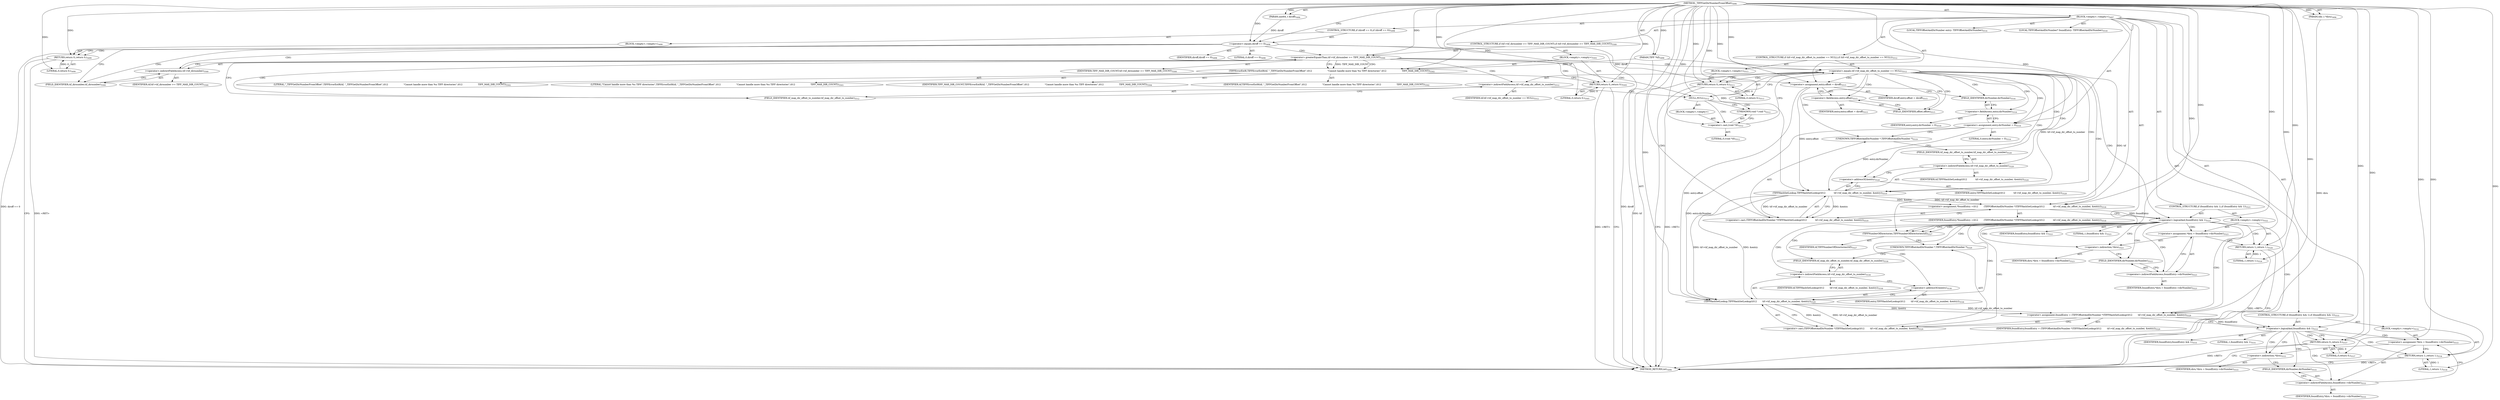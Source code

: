 digraph "_TIFFGetDirNumberFromOffset" {  
"92093" [label = <(METHOD,_TIFFGetDirNumberFromOffset)<SUB>5496</SUB>> ]
"92094" [label = <(PARAM,TIFF *tif)<SUB>5496</SUB>> ]
"92095" [label = <(PARAM,uint64_t diroff)<SUB>5496</SUB>> ]
"92096" [label = <(PARAM,tdir_t *dirn)<SUB>5496</SUB>> ]
"92097" [label = <(BLOCK,&lt;empty&gt;,&lt;empty&gt;)<SUB>5497</SUB>> ]
"92098" [label = <(CONTROL_STRUCTURE,if (diroff == 0),if (diroff == 0))<SUB>5498</SUB>> ]
"92099" [label = <(&lt;operator&gt;.equals,diroff == 0)<SUB>5498</SUB>> ]
"92100" [label = <(IDENTIFIER,diroff,diroff == 0)<SUB>5498</SUB>> ]
"92101" [label = <(LITERAL,0,diroff == 0)<SUB>5498</SUB>> ]
"92102" [label = <(BLOCK,&lt;empty&gt;,&lt;empty&gt;)<SUB>5499</SUB>> ]
"92103" [label = <(RETURN,return 0;,return 0;)<SUB>5499</SUB>> ]
"92104" [label = <(LITERAL,0,return 0;)<SUB>5499</SUB>> ]
"92105" [label = <(CONTROL_STRUCTURE,if (tif-&gt;tif_dirnumber &gt;= TIFF_MAX_DIR_COUNT),if (tif-&gt;tif_dirnumber &gt;= TIFF_MAX_DIR_COUNT))<SUB>5500</SUB>> ]
"92106" [label = <(&lt;operator&gt;.greaterEqualsThan,tif-&gt;tif_dirnumber &gt;= TIFF_MAX_DIR_COUNT)<SUB>5500</SUB>> ]
"92107" [label = <(&lt;operator&gt;.indirectFieldAccess,tif-&gt;tif_dirnumber)<SUB>5500</SUB>> ]
"92108" [label = <(IDENTIFIER,tif,tif-&gt;tif_dirnumber &gt;= TIFF_MAX_DIR_COUNT)<SUB>5500</SUB>> ]
"92109" [label = <(FIELD_IDENTIFIER,tif_dirnumber,tif_dirnumber)<SUB>5500</SUB>> ]
"92110" [label = <(IDENTIFIER,TIFF_MAX_DIR_COUNT,tif-&gt;tif_dirnumber &gt;= TIFF_MAX_DIR_COUNT)<SUB>5500</SUB>> ]
"92111" [label = <(BLOCK,&lt;empty&gt;,&lt;empty&gt;)<SUB>5501</SUB>> ]
"92112" [label = <(TIFFErrorExtR,TIFFErrorExtR(tif, &quot;_TIFFGetDirNumberFromOffset&quot;,\012                      &quot;Cannot handle more than %u TIFF directories&quot;,\012                      TIFF_MAX_DIR_COUNT))<SUB>5502</SUB>> ]
"92113" [label = <(IDENTIFIER,tif,TIFFErrorExtR(tif, &quot;_TIFFGetDirNumberFromOffset&quot;,\012                      &quot;Cannot handle more than %u TIFF directories&quot;,\012                      TIFF_MAX_DIR_COUNT))<SUB>5502</SUB>> ]
"92114" [label = <(LITERAL,&quot;_TIFFGetDirNumberFromOffset&quot;,TIFFErrorExtR(tif, &quot;_TIFFGetDirNumberFromOffset&quot;,\012                      &quot;Cannot handle more than %u TIFF directories&quot;,\012                      TIFF_MAX_DIR_COUNT))<SUB>5502</SUB>> ]
"92115" [label = <(LITERAL,&quot;Cannot handle more than %u TIFF directories&quot;,TIFFErrorExtR(tif, &quot;_TIFFGetDirNumberFromOffset&quot;,\012                      &quot;Cannot handle more than %u TIFF directories&quot;,\012                      TIFF_MAX_DIR_COUNT))<SUB>5503</SUB>> ]
"92116" [label = <(IDENTIFIER,TIFF_MAX_DIR_COUNT,TIFFErrorExtR(tif, &quot;_TIFFGetDirNumberFromOffset&quot;,\012                      &quot;Cannot handle more than %u TIFF directories&quot;,\012                      TIFF_MAX_DIR_COUNT))<SUB>5504</SUB>> ]
"92117" [label = <(RETURN,return 0;,return 0;)<SUB>5505</SUB>> ]
"92118" [label = <(LITERAL,0,return 0;)<SUB>5505</SUB>> ]
"92119" [label = <(CONTROL_STRUCTURE,if (tif-&gt;tif_map_dir_offset_to_number == NULL),if (tif-&gt;tif_map_dir_offset_to_number == NULL))<SUB>5512</SUB>> ]
"92120" [label = <(&lt;operator&gt;.equals,tif-&gt;tif_map_dir_offset_to_number == NULL)<SUB>5512</SUB>> ]
"92121" [label = <(&lt;operator&gt;.indirectFieldAccess,tif-&gt;tif_map_dir_offset_to_number)<SUB>5512</SUB>> ]
"92122" [label = <(IDENTIFIER,tif,tif-&gt;tif_map_dir_offset_to_number == NULL)<SUB>5512</SUB>> ]
"92123" [label = <(FIELD_IDENTIFIER,tif_map_dir_offset_to_number,tif_map_dir_offset_to_number)<SUB>5512</SUB>> ]
"92124" [label = <(NULL,NULL)<SUB>5512</SUB>> ]
"92125" [label = <(BLOCK,&lt;empty&gt;,&lt;empty&gt;)> ]
"92126" [label = <(&lt;operator&gt;.cast,(void *)0)<SUB>5512</SUB>> ]
"92127" [label = <(UNKNOWN,void *,void *)<SUB>5512</SUB>> ]
"92128" [label = <(LITERAL,0,(void *)0)<SUB>5512</SUB>> ]
"92129" [label = <(BLOCK,&lt;empty&gt;,&lt;empty&gt;)<SUB>5513</SUB>> ]
"92130" [label = <(RETURN,return 0;,return 0;)<SUB>5513</SUB>> ]
"92131" [label = <(LITERAL,0,return 0;)<SUB>5513</SUB>> ]
"92132" [label = <(LOCAL,TIFFOffsetAndDirNumber entry: TIFFOffsetAndDirNumber)<SUB>5514</SUB>> ]
"92133" [label = <(&lt;operator&gt;.assignment,entry.offset = diroff)<SUB>5515</SUB>> ]
"92134" [label = <(&lt;operator&gt;.fieldAccess,entry.offset)<SUB>5515</SUB>> ]
"92135" [label = <(IDENTIFIER,entry,entry.offset = diroff)<SUB>5515</SUB>> ]
"92136" [label = <(FIELD_IDENTIFIER,offset,offset)<SUB>5515</SUB>> ]
"92137" [label = <(IDENTIFIER,diroff,entry.offset = diroff)<SUB>5515</SUB>> ]
"92138" [label = <(&lt;operator&gt;.assignment,entry.dirNumber = 0)<SUB>5516</SUB>> ]
"92139" [label = <(&lt;operator&gt;.fieldAccess,entry.dirNumber)<SUB>5516</SUB>> ]
"92140" [label = <(IDENTIFIER,entry,entry.dirNumber = 0)<SUB>5516</SUB>> ]
"92141" [label = <(FIELD_IDENTIFIER,dirNumber,dirNumber)<SUB>5516</SUB>> ]
"92142" [label = <(LITERAL,0,entry.dirNumber = 0)<SUB>5516</SUB>> ]
"92143" [label = <(LOCAL,TIFFOffsetAndDirNumber* foundEntry: TIFFOffsetAndDirNumber)<SUB>5518</SUB>> ]
"92144" [label = <(&lt;operator&gt;.assignment,*foundEntry =\012        (TIFFOffsetAndDirNumber *)TIFFHashSetLookup(\012            tif-&gt;tif_map_dir_offset_to_number, &amp;entry))<SUB>5518</SUB>> ]
"92145" [label = <(IDENTIFIER,foundEntry,*foundEntry =\012        (TIFFOffsetAndDirNumber *)TIFFHashSetLookup(\012            tif-&gt;tif_map_dir_offset_to_number, &amp;entry))<SUB>5518</SUB>> ]
"92146" [label = <(&lt;operator&gt;.cast,(TIFFOffsetAndDirNumber *)TIFFHashSetLookup(\012            tif-&gt;tif_map_dir_offset_to_number, &amp;entry))<SUB>5519</SUB>> ]
"92147" [label = <(UNKNOWN,TIFFOffsetAndDirNumber *,TIFFOffsetAndDirNumber *)<SUB>5519</SUB>> ]
"92148" [label = <(TIFFHashSetLookup,TIFFHashSetLookup(\012            tif-&gt;tif_map_dir_offset_to_number, &amp;entry))<SUB>5519</SUB>> ]
"92149" [label = <(&lt;operator&gt;.indirectFieldAccess,tif-&gt;tif_map_dir_offset_to_number)<SUB>5520</SUB>> ]
"92150" [label = <(IDENTIFIER,tif,TIFFHashSetLookup(\012            tif-&gt;tif_map_dir_offset_to_number, &amp;entry))<SUB>5520</SUB>> ]
"92151" [label = <(FIELD_IDENTIFIER,tif_map_dir_offset_to_number,tif_map_dir_offset_to_number)<SUB>5520</SUB>> ]
"92152" [label = <(&lt;operator&gt;.addressOf,&amp;entry)<SUB>5520</SUB>> ]
"92153" [label = <(IDENTIFIER,entry,TIFFHashSetLookup(\012            tif-&gt;tif_map_dir_offset_to_number, &amp;entry))<SUB>5520</SUB>> ]
"92154" [label = <(CONTROL_STRUCTURE,if (foundEntry &amp;&amp; 1),if (foundEntry &amp;&amp; 1))<SUB>5521</SUB>> ]
"92155" [label = <(&lt;operator&gt;.logicalAnd,foundEntry &amp;&amp; 1)<SUB>5521</SUB>> ]
"92156" [label = <(IDENTIFIER,foundEntry,foundEntry &amp;&amp; 1)<SUB>5521</SUB>> ]
"92157" [label = <(LITERAL,1,foundEntry &amp;&amp; 1)<SUB>5521</SUB>> ]
"92158" [label = <(BLOCK,&lt;empty&gt;,&lt;empty&gt;)<SUB>5522</SUB>> ]
"92159" [label = <(&lt;operator&gt;.assignment,*dirn = foundEntry-&gt;dirNumber)<SUB>5523</SUB>> ]
"92160" [label = <(&lt;operator&gt;.indirection,*dirn)<SUB>5523</SUB>> ]
"92161" [label = <(IDENTIFIER,dirn,*dirn = foundEntry-&gt;dirNumber)<SUB>5523</SUB>> ]
"92162" [label = <(&lt;operator&gt;.indirectFieldAccess,foundEntry-&gt;dirNumber)<SUB>5523</SUB>> ]
"92163" [label = <(IDENTIFIER,foundEntry,*dirn = foundEntry-&gt;dirNumber)<SUB>5523</SUB>> ]
"92164" [label = <(FIELD_IDENTIFIER,dirNumber,dirNumber)<SUB>5523</SUB>> ]
"92165" [label = <(RETURN,return 1;,return 1;)<SUB>5524</SUB>> ]
"92166" [label = <(LITERAL,1,return 1;)<SUB>5524</SUB>> ]
"92167" [label = <(TIFFNumberOfDirectories,TIFFNumberOfDirectories(tif))<SUB>5527</SUB>> ]
"92168" [label = <(IDENTIFIER,tif,TIFFNumberOfDirectories(tif))<SUB>5527</SUB>> ]
"92169" [label = <(&lt;operator&gt;.assignment,foundEntry = (TIFFOffsetAndDirNumber *)TIFFHashSetLookup(\012        tif-&gt;tif_map_dir_offset_to_number, &amp;entry))<SUB>5529</SUB>> ]
"92170" [label = <(IDENTIFIER,foundEntry,foundEntry = (TIFFOffsetAndDirNumber *)TIFFHashSetLookup(\012        tif-&gt;tif_map_dir_offset_to_number, &amp;entry))<SUB>5529</SUB>> ]
"92171" [label = <(&lt;operator&gt;.cast,(TIFFOffsetAndDirNumber *)TIFFHashSetLookup(\012        tif-&gt;tif_map_dir_offset_to_number, &amp;entry))<SUB>5529</SUB>> ]
"92172" [label = <(UNKNOWN,TIFFOffsetAndDirNumber *,TIFFOffsetAndDirNumber *)<SUB>5529</SUB>> ]
"92173" [label = <(TIFFHashSetLookup,TIFFHashSetLookup(\012        tif-&gt;tif_map_dir_offset_to_number, &amp;entry))<SUB>5529</SUB>> ]
"92174" [label = <(&lt;operator&gt;.indirectFieldAccess,tif-&gt;tif_map_dir_offset_to_number)<SUB>5530</SUB>> ]
"92175" [label = <(IDENTIFIER,tif,TIFFHashSetLookup(\012        tif-&gt;tif_map_dir_offset_to_number, &amp;entry))<SUB>5530</SUB>> ]
"92176" [label = <(FIELD_IDENTIFIER,tif_map_dir_offset_to_number,tif_map_dir_offset_to_number)<SUB>5530</SUB>> ]
"92177" [label = <(&lt;operator&gt;.addressOf,&amp;entry)<SUB>5530</SUB>> ]
"92178" [label = <(IDENTIFIER,entry,TIFFHashSetLookup(\012        tif-&gt;tif_map_dir_offset_to_number, &amp;entry))<SUB>5530</SUB>> ]
"92179" [label = <(CONTROL_STRUCTURE,if (foundEntry &amp;&amp; 1),if (foundEntry &amp;&amp; 1))<SUB>5531</SUB>> ]
"92180" [label = <(&lt;operator&gt;.logicalAnd,foundEntry &amp;&amp; 1)<SUB>5531</SUB>> ]
"92181" [label = <(IDENTIFIER,foundEntry,foundEntry &amp;&amp; 1)<SUB>5531</SUB>> ]
"92182" [label = <(LITERAL,1,foundEntry &amp;&amp; 1)<SUB>5531</SUB>> ]
"92183" [label = <(BLOCK,&lt;empty&gt;,&lt;empty&gt;)<SUB>5532</SUB>> ]
"92184" [label = <(&lt;operator&gt;.assignment,*dirn = foundEntry-&gt;dirNumber)<SUB>5533</SUB>> ]
"92185" [label = <(&lt;operator&gt;.indirection,*dirn)<SUB>5533</SUB>> ]
"92186" [label = <(IDENTIFIER,dirn,*dirn = foundEntry-&gt;dirNumber)<SUB>5533</SUB>> ]
"92187" [label = <(&lt;operator&gt;.indirectFieldAccess,foundEntry-&gt;dirNumber)<SUB>5533</SUB>> ]
"92188" [label = <(IDENTIFIER,foundEntry,*dirn = foundEntry-&gt;dirNumber)<SUB>5533</SUB>> ]
"92189" [label = <(FIELD_IDENTIFIER,dirNumber,dirNumber)<SUB>5533</SUB>> ]
"92190" [label = <(RETURN,return 1;,return 1;)<SUB>5534</SUB>> ]
"92191" [label = <(LITERAL,1,return 1;)<SUB>5534</SUB>> ]
"92192" [label = <(RETURN,return 0;,return 0;)<SUB>5537</SUB>> ]
"92193" [label = <(LITERAL,0,return 0;)<SUB>5537</SUB>> ]
"92194" [label = <(METHOD_RETURN,int)<SUB>5496</SUB>> ]
  "92093" -> "92094"  [ label = "AST: "] 
  "92093" -> "92095"  [ label = "AST: "] 
  "92093" -> "92096"  [ label = "AST: "] 
  "92093" -> "92097"  [ label = "AST: "] 
  "92093" -> "92194"  [ label = "AST: "] 
  "92097" -> "92098"  [ label = "AST: "] 
  "92097" -> "92105"  [ label = "AST: "] 
  "92097" -> "92119"  [ label = "AST: "] 
  "92097" -> "92132"  [ label = "AST: "] 
  "92097" -> "92133"  [ label = "AST: "] 
  "92097" -> "92138"  [ label = "AST: "] 
  "92097" -> "92143"  [ label = "AST: "] 
  "92097" -> "92144"  [ label = "AST: "] 
  "92097" -> "92154"  [ label = "AST: "] 
  "92097" -> "92167"  [ label = "AST: "] 
  "92097" -> "92169"  [ label = "AST: "] 
  "92097" -> "92179"  [ label = "AST: "] 
  "92097" -> "92192"  [ label = "AST: "] 
  "92098" -> "92099"  [ label = "AST: "] 
  "92098" -> "92102"  [ label = "AST: "] 
  "92099" -> "92100"  [ label = "AST: "] 
  "92099" -> "92101"  [ label = "AST: "] 
  "92102" -> "92103"  [ label = "AST: "] 
  "92103" -> "92104"  [ label = "AST: "] 
  "92105" -> "92106"  [ label = "AST: "] 
  "92105" -> "92111"  [ label = "AST: "] 
  "92106" -> "92107"  [ label = "AST: "] 
  "92106" -> "92110"  [ label = "AST: "] 
  "92107" -> "92108"  [ label = "AST: "] 
  "92107" -> "92109"  [ label = "AST: "] 
  "92111" -> "92112"  [ label = "AST: "] 
  "92111" -> "92117"  [ label = "AST: "] 
  "92112" -> "92113"  [ label = "AST: "] 
  "92112" -> "92114"  [ label = "AST: "] 
  "92112" -> "92115"  [ label = "AST: "] 
  "92112" -> "92116"  [ label = "AST: "] 
  "92117" -> "92118"  [ label = "AST: "] 
  "92119" -> "92120"  [ label = "AST: "] 
  "92119" -> "92129"  [ label = "AST: "] 
  "92120" -> "92121"  [ label = "AST: "] 
  "92120" -> "92124"  [ label = "AST: "] 
  "92121" -> "92122"  [ label = "AST: "] 
  "92121" -> "92123"  [ label = "AST: "] 
  "92124" -> "92125"  [ label = "AST: "] 
  "92125" -> "92126"  [ label = "AST: "] 
  "92126" -> "92127"  [ label = "AST: "] 
  "92126" -> "92128"  [ label = "AST: "] 
  "92129" -> "92130"  [ label = "AST: "] 
  "92130" -> "92131"  [ label = "AST: "] 
  "92133" -> "92134"  [ label = "AST: "] 
  "92133" -> "92137"  [ label = "AST: "] 
  "92134" -> "92135"  [ label = "AST: "] 
  "92134" -> "92136"  [ label = "AST: "] 
  "92138" -> "92139"  [ label = "AST: "] 
  "92138" -> "92142"  [ label = "AST: "] 
  "92139" -> "92140"  [ label = "AST: "] 
  "92139" -> "92141"  [ label = "AST: "] 
  "92144" -> "92145"  [ label = "AST: "] 
  "92144" -> "92146"  [ label = "AST: "] 
  "92146" -> "92147"  [ label = "AST: "] 
  "92146" -> "92148"  [ label = "AST: "] 
  "92148" -> "92149"  [ label = "AST: "] 
  "92148" -> "92152"  [ label = "AST: "] 
  "92149" -> "92150"  [ label = "AST: "] 
  "92149" -> "92151"  [ label = "AST: "] 
  "92152" -> "92153"  [ label = "AST: "] 
  "92154" -> "92155"  [ label = "AST: "] 
  "92154" -> "92158"  [ label = "AST: "] 
  "92155" -> "92156"  [ label = "AST: "] 
  "92155" -> "92157"  [ label = "AST: "] 
  "92158" -> "92159"  [ label = "AST: "] 
  "92158" -> "92165"  [ label = "AST: "] 
  "92159" -> "92160"  [ label = "AST: "] 
  "92159" -> "92162"  [ label = "AST: "] 
  "92160" -> "92161"  [ label = "AST: "] 
  "92162" -> "92163"  [ label = "AST: "] 
  "92162" -> "92164"  [ label = "AST: "] 
  "92165" -> "92166"  [ label = "AST: "] 
  "92167" -> "92168"  [ label = "AST: "] 
  "92169" -> "92170"  [ label = "AST: "] 
  "92169" -> "92171"  [ label = "AST: "] 
  "92171" -> "92172"  [ label = "AST: "] 
  "92171" -> "92173"  [ label = "AST: "] 
  "92173" -> "92174"  [ label = "AST: "] 
  "92173" -> "92177"  [ label = "AST: "] 
  "92174" -> "92175"  [ label = "AST: "] 
  "92174" -> "92176"  [ label = "AST: "] 
  "92177" -> "92178"  [ label = "AST: "] 
  "92179" -> "92180"  [ label = "AST: "] 
  "92179" -> "92183"  [ label = "AST: "] 
  "92180" -> "92181"  [ label = "AST: "] 
  "92180" -> "92182"  [ label = "AST: "] 
  "92183" -> "92184"  [ label = "AST: "] 
  "92183" -> "92190"  [ label = "AST: "] 
  "92184" -> "92185"  [ label = "AST: "] 
  "92184" -> "92187"  [ label = "AST: "] 
  "92185" -> "92186"  [ label = "AST: "] 
  "92187" -> "92188"  [ label = "AST: "] 
  "92187" -> "92189"  [ label = "AST: "] 
  "92190" -> "92191"  [ label = "AST: "] 
  "92192" -> "92193"  [ label = "AST: "] 
  "92133" -> "92141"  [ label = "CFG: "] 
  "92138" -> "92147"  [ label = "CFG: "] 
  "92144" -> "92155"  [ label = "CFG: "] 
  "92167" -> "92172"  [ label = "CFG: "] 
  "92169" -> "92180"  [ label = "CFG: "] 
  "92192" -> "92194"  [ label = "CFG: "] 
  "92099" -> "92103"  [ label = "CFG: "] 
  "92099" -> "92109"  [ label = "CFG: "] 
  "92106" -> "92112"  [ label = "CFG: "] 
  "92106" -> "92123"  [ label = "CFG: "] 
  "92120" -> "92130"  [ label = "CFG: "] 
  "92120" -> "92136"  [ label = "CFG: "] 
  "92134" -> "92133"  [ label = "CFG: "] 
  "92139" -> "92138"  [ label = "CFG: "] 
  "92146" -> "92144"  [ label = "CFG: "] 
  "92155" -> "92160"  [ label = "CFG: "] 
  "92155" -> "92167"  [ label = "CFG: "] 
  "92171" -> "92169"  [ label = "CFG: "] 
  "92180" -> "92185"  [ label = "CFG: "] 
  "92180" -> "92192"  [ label = "CFG: "] 
  "92103" -> "92194"  [ label = "CFG: "] 
  "92107" -> "92106"  [ label = "CFG: "] 
  "92112" -> "92117"  [ label = "CFG: "] 
  "92117" -> "92194"  [ label = "CFG: "] 
  "92121" -> "92124"  [ label = "CFG: "] 
  "92124" -> "92127"  [ label = "CFG: "] 
  "92124" -> "92120"  [ label = "CFG: "] 
  "92130" -> "92194"  [ label = "CFG: "] 
  "92136" -> "92134"  [ label = "CFG: "] 
  "92141" -> "92139"  [ label = "CFG: "] 
  "92147" -> "92151"  [ label = "CFG: "] 
  "92148" -> "92146"  [ label = "CFG: "] 
  "92159" -> "92165"  [ label = "CFG: "] 
  "92165" -> "92194"  [ label = "CFG: "] 
  "92172" -> "92176"  [ label = "CFG: "] 
  "92173" -> "92171"  [ label = "CFG: "] 
  "92184" -> "92190"  [ label = "CFG: "] 
  "92190" -> "92194"  [ label = "CFG: "] 
  "92109" -> "92107"  [ label = "CFG: "] 
  "92123" -> "92121"  [ label = "CFG: "] 
  "92149" -> "92152"  [ label = "CFG: "] 
  "92152" -> "92148"  [ label = "CFG: "] 
  "92160" -> "92164"  [ label = "CFG: "] 
  "92162" -> "92159"  [ label = "CFG: "] 
  "92174" -> "92177"  [ label = "CFG: "] 
  "92177" -> "92173"  [ label = "CFG: "] 
  "92185" -> "92189"  [ label = "CFG: "] 
  "92187" -> "92184"  [ label = "CFG: "] 
  "92126" -> "92120"  [ label = "CFG: "] 
  "92151" -> "92149"  [ label = "CFG: "] 
  "92164" -> "92162"  [ label = "CFG: "] 
  "92176" -> "92174"  [ label = "CFG: "] 
  "92189" -> "92187"  [ label = "CFG: "] 
  "92127" -> "92126"  [ label = "CFG: "] 
  "92093" -> "92099"  [ label = "CFG: "] 
  "92103" -> "92194"  [ label = "DDG: &lt;RET&gt;"] 
  "92190" -> "92194"  [ label = "DDG: &lt;RET&gt;"] 
  "92165" -> "92194"  [ label = "DDG: &lt;RET&gt;"] 
  "92130" -> "92194"  [ label = "DDG: &lt;RET&gt;"] 
  "92192" -> "92194"  [ label = "DDG: &lt;RET&gt;"] 
  "92117" -> "92194"  [ label = "DDG: &lt;RET&gt;"] 
  "92094" -> "92194"  [ label = "DDG: tif"] 
  "92096" -> "92194"  [ label = "DDG: dirn"] 
  "92099" -> "92194"  [ label = "DDG: diroff"] 
  "92099" -> "92194"  [ label = "DDG: diroff == 0"] 
  "92093" -> "92094"  [ label = "DDG: "] 
  "92093" -> "92095"  [ label = "DDG: "] 
  "92093" -> "92096"  [ label = "DDG: "] 
  "92099" -> "92133"  [ label = "DDG: diroff"] 
  "92093" -> "92133"  [ label = "DDG: "] 
  "92093" -> "92138"  [ label = "DDG: "] 
  "92148" -> "92144"  [ label = "DDG: tif-&gt;tif_map_dir_offset_to_number"] 
  "92148" -> "92144"  [ label = "DDG: &amp;entry"] 
  "92173" -> "92169"  [ label = "DDG: tif-&gt;tif_map_dir_offset_to_number"] 
  "92173" -> "92169"  [ label = "DDG: &amp;entry"] 
  "92193" -> "92192"  [ label = "DDG: 0"] 
  "92093" -> "92192"  [ label = "DDG: "] 
  "92093" -> "92144"  [ label = "DDG: "] 
  "92094" -> "92167"  [ label = "DDG: tif"] 
  "92093" -> "92167"  [ label = "DDG: "] 
  "92093" -> "92169"  [ label = "DDG: "] 
  "92093" -> "92193"  [ label = "DDG: "] 
  "92095" -> "92099"  [ label = "DDG: diroff"] 
  "92093" -> "92099"  [ label = "DDG: "] 
  "92104" -> "92103"  [ label = "DDG: 0"] 
  "92093" -> "92103"  [ label = "DDG: "] 
  "92093" -> "92106"  [ label = "DDG: "] 
  "92118" -> "92117"  [ label = "DDG: 0"] 
  "92093" -> "92117"  [ label = "DDG: "] 
  "92093" -> "92120"  [ label = "DDG: "] 
  "92131" -> "92130"  [ label = "DDG: 0"] 
  "92093" -> "92130"  [ label = "DDG: "] 
  "92148" -> "92146"  [ label = "DDG: tif-&gt;tif_map_dir_offset_to_number"] 
  "92148" -> "92146"  [ label = "DDG: &amp;entry"] 
  "92144" -> "92155"  [ label = "DDG: foundEntry"] 
  "92093" -> "92155"  [ label = "DDG: "] 
  "92166" -> "92165"  [ label = "DDG: 1"] 
  "92093" -> "92165"  [ label = "DDG: "] 
  "92173" -> "92171"  [ label = "DDG: tif-&gt;tif_map_dir_offset_to_number"] 
  "92173" -> "92171"  [ label = "DDG: &amp;entry"] 
  "92169" -> "92180"  [ label = "DDG: foundEntry"] 
  "92093" -> "92180"  [ label = "DDG: "] 
  "92191" -> "92190"  [ label = "DDG: 1"] 
  "92093" -> "92190"  [ label = "DDG: "] 
  "92093" -> "92104"  [ label = "DDG: "] 
  "92094" -> "92112"  [ label = "DDG: tif"] 
  "92093" -> "92112"  [ label = "DDG: "] 
  "92106" -> "92112"  [ label = "DDG: TIFF_MAX_DIR_COUNT"] 
  "92093" -> "92118"  [ label = "DDG: "] 
  "92093" -> "92131"  [ label = "DDG: "] 
  "92120" -> "92148"  [ label = "DDG: tif-&gt;tif_map_dir_offset_to_number"] 
  "92133" -> "92148"  [ label = "DDG: entry.offset"] 
  "92138" -> "92148"  [ label = "DDG: entry.dirNumber"] 
  "92093" -> "92148"  [ label = "DDG: "] 
  "92093" -> "92166"  [ label = "DDG: "] 
  "92148" -> "92173"  [ label = "DDG: tif-&gt;tif_map_dir_offset_to_number"] 
  "92148" -> "92173"  [ label = "DDG: &amp;entry"] 
  "92133" -> "92173"  [ label = "DDG: entry.offset"] 
  "92138" -> "92173"  [ label = "DDG: entry.dirNumber"] 
  "92093" -> "92173"  [ label = "DDG: "] 
  "92093" -> "92191"  [ label = "DDG: "] 
  "92093" -> "92126"  [ label = "DDG: "] 
  "92099" -> "92107"  [ label = "CDG: "] 
  "92099" -> "92106"  [ label = "CDG: "] 
  "92099" -> "92109"  [ label = "CDG: "] 
  "92099" -> "92103"  [ label = "CDG: "] 
  "92106" -> "92112"  [ label = "CDG: "] 
  "92106" -> "92120"  [ label = "CDG: "] 
  "92106" -> "92124"  [ label = "CDG: "] 
  "92106" -> "92123"  [ label = "CDG: "] 
  "92106" -> "92121"  [ label = "CDG: "] 
  "92106" -> "92117"  [ label = "CDG: "] 
  "92120" -> "92146"  [ label = "CDG: "] 
  "92120" -> "92144"  [ label = "CDG: "] 
  "92120" -> "92152"  [ label = "CDG: "] 
  "92120" -> "92139"  [ label = "CDG: "] 
  "92120" -> "92148"  [ label = "CDG: "] 
  "92120" -> "92130"  [ label = "CDG: "] 
  "92120" -> "92147"  [ label = "CDG: "] 
  "92120" -> "92149"  [ label = "CDG: "] 
  "92120" -> "92134"  [ label = "CDG: "] 
  "92120" -> "92141"  [ label = "CDG: "] 
  "92120" -> "92133"  [ label = "CDG: "] 
  "92120" -> "92138"  [ label = "CDG: "] 
  "92120" -> "92151"  [ label = "CDG: "] 
  "92120" -> "92155"  [ label = "CDG: "] 
  "92120" -> "92136"  [ label = "CDG: "] 
  "92155" -> "92173"  [ label = "CDG: "] 
  "92155" -> "92172"  [ label = "CDG: "] 
  "92155" -> "92164"  [ label = "CDG: "] 
  "92155" -> "92174"  [ label = "CDG: "] 
  "92155" -> "92159"  [ label = "CDG: "] 
  "92155" -> "92167"  [ label = "CDG: "] 
  "92155" -> "92171"  [ label = "CDG: "] 
  "92155" -> "92176"  [ label = "CDG: "] 
  "92155" -> "92165"  [ label = "CDG: "] 
  "92155" -> "92162"  [ label = "CDG: "] 
  "92155" -> "92169"  [ label = "CDG: "] 
  "92155" -> "92160"  [ label = "CDG: "] 
  "92155" -> "92180"  [ label = "CDG: "] 
  "92155" -> "92177"  [ label = "CDG: "] 
  "92180" -> "92189"  [ label = "CDG: "] 
  "92180" -> "92190"  [ label = "CDG: "] 
  "92180" -> "92192"  [ label = "CDG: "] 
  "92180" -> "92187"  [ label = "CDG: "] 
  "92180" -> "92184"  [ label = "CDG: "] 
  "92180" -> "92185"  [ label = "CDG: "] 
  "92124" -> "92127"  [ label = "CDG: "] 
  "92124" -> "92126"  [ label = "CDG: "] 
}
